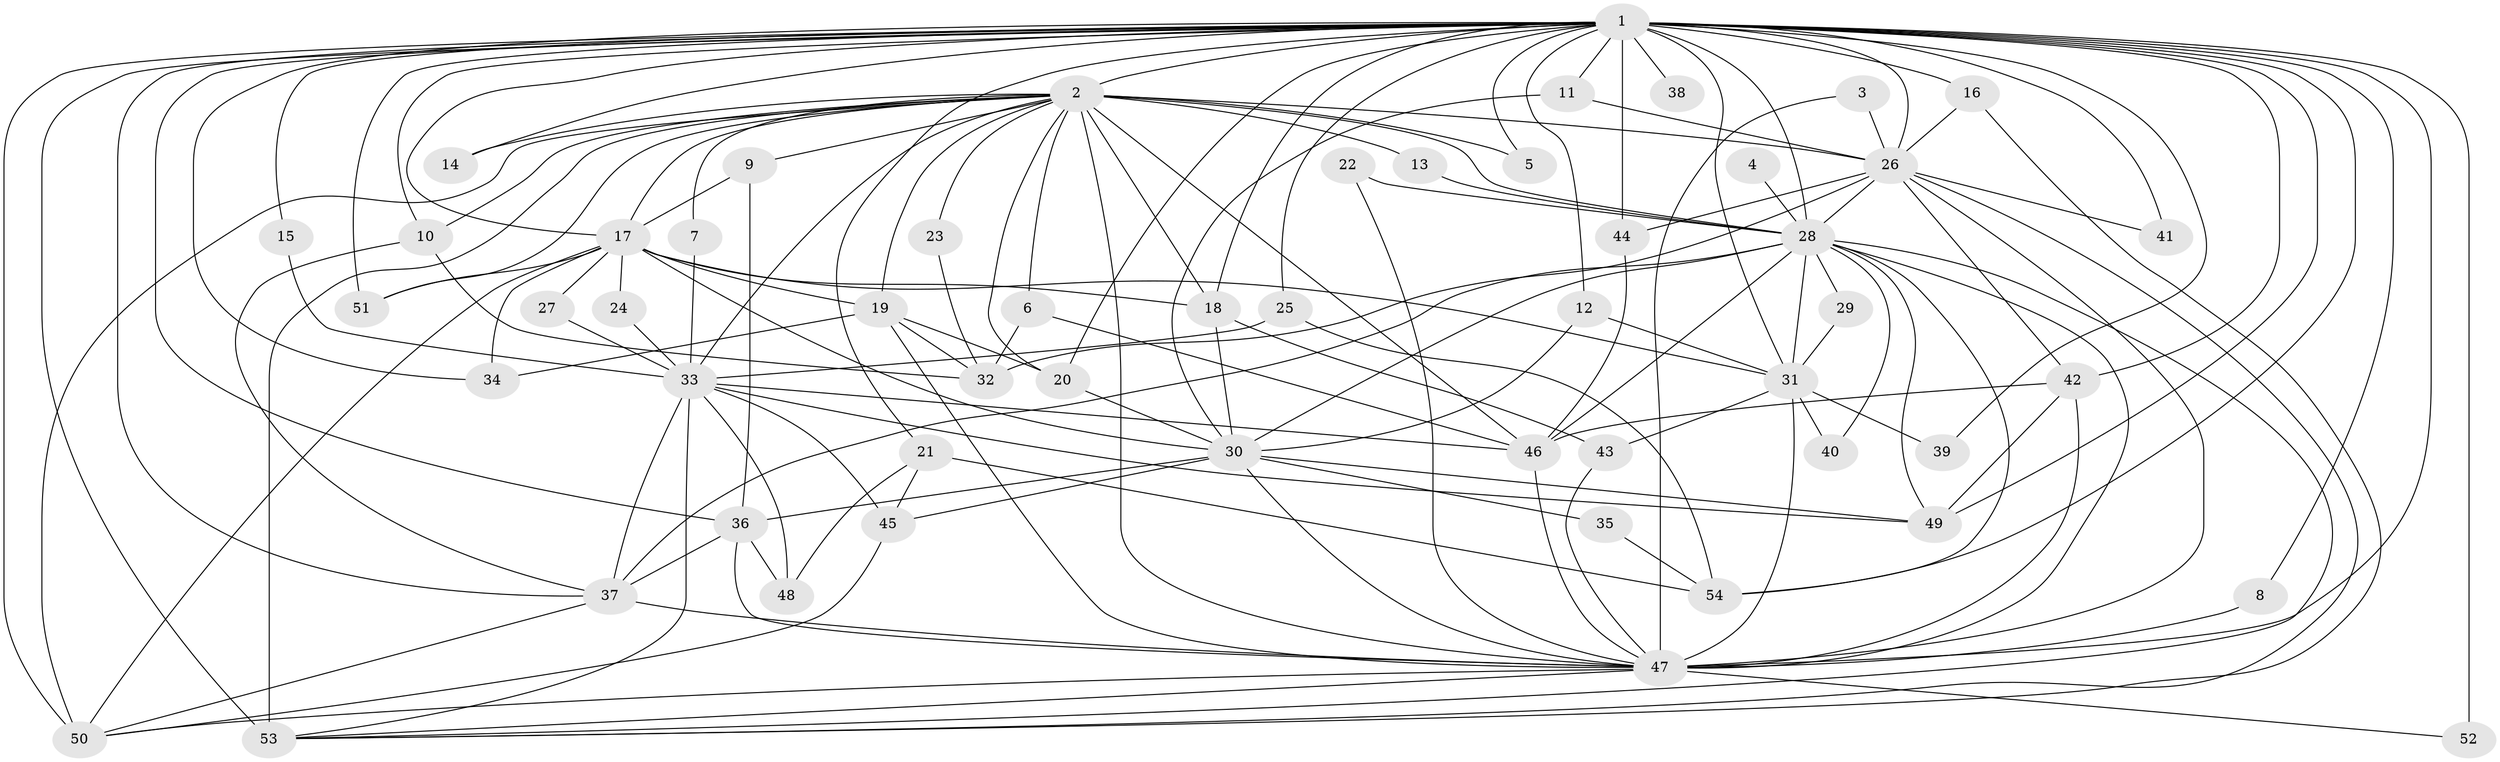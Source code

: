 // original degree distribution, {15: 0.027777777777777776, 24: 0.009259259259259259, 23: 0.009259259259259259, 18: 0.009259259259259259, 11: 0.018518518518518517, 17: 0.009259259259259259, 22: 0.009259259259259259, 20: 0.009259259259259259, 8: 0.027777777777777776, 2: 0.49074074074074076, 3: 0.19444444444444445, 4: 0.1111111111111111, 6: 0.027777777777777776, 5: 0.037037037037037035, 12: 0.009259259259259259}
// Generated by graph-tools (version 1.1) at 2025/49/03/09/25 03:49:38]
// undirected, 54 vertices, 146 edges
graph export_dot {
graph [start="1"]
  node [color=gray90,style=filled];
  1;
  2;
  3;
  4;
  5;
  6;
  7;
  8;
  9;
  10;
  11;
  12;
  13;
  14;
  15;
  16;
  17;
  18;
  19;
  20;
  21;
  22;
  23;
  24;
  25;
  26;
  27;
  28;
  29;
  30;
  31;
  32;
  33;
  34;
  35;
  36;
  37;
  38;
  39;
  40;
  41;
  42;
  43;
  44;
  45;
  46;
  47;
  48;
  49;
  50;
  51;
  52;
  53;
  54;
  1 -- 2 [weight=8.0];
  1 -- 5 [weight=1.0];
  1 -- 8 [weight=1.0];
  1 -- 10 [weight=1.0];
  1 -- 11 [weight=1.0];
  1 -- 12 [weight=1.0];
  1 -- 14 [weight=1.0];
  1 -- 15 [weight=1.0];
  1 -- 16 [weight=2.0];
  1 -- 17 [weight=1.0];
  1 -- 18 [weight=1.0];
  1 -- 20 [weight=1.0];
  1 -- 21 [weight=1.0];
  1 -- 25 [weight=1.0];
  1 -- 26 [weight=4.0];
  1 -- 28 [weight=5.0];
  1 -- 31 [weight=1.0];
  1 -- 34 [weight=1.0];
  1 -- 36 [weight=1.0];
  1 -- 37 [weight=1.0];
  1 -- 38 [weight=2.0];
  1 -- 39 [weight=2.0];
  1 -- 41 [weight=1.0];
  1 -- 42 [weight=1.0];
  1 -- 44 [weight=1.0];
  1 -- 47 [weight=4.0];
  1 -- 49 [weight=2.0];
  1 -- 50 [weight=1.0];
  1 -- 51 [weight=1.0];
  1 -- 52 [weight=2.0];
  1 -- 53 [weight=4.0];
  1 -- 54 [weight=1.0];
  2 -- 5 [weight=1.0];
  2 -- 6 [weight=1.0];
  2 -- 7 [weight=1.0];
  2 -- 9 [weight=1.0];
  2 -- 10 [weight=1.0];
  2 -- 13 [weight=1.0];
  2 -- 14 [weight=1.0];
  2 -- 17 [weight=1.0];
  2 -- 18 [weight=1.0];
  2 -- 19 [weight=1.0];
  2 -- 20 [weight=1.0];
  2 -- 23 [weight=1.0];
  2 -- 26 [weight=2.0];
  2 -- 28 [weight=2.0];
  2 -- 33 [weight=1.0];
  2 -- 46 [weight=1.0];
  2 -- 47 [weight=2.0];
  2 -- 50 [weight=1.0];
  2 -- 51 [weight=1.0];
  2 -- 53 [weight=2.0];
  3 -- 26 [weight=1.0];
  3 -- 47 [weight=1.0];
  4 -- 28 [weight=1.0];
  6 -- 32 [weight=1.0];
  6 -- 46 [weight=1.0];
  7 -- 33 [weight=1.0];
  8 -- 47 [weight=1.0];
  9 -- 17 [weight=1.0];
  9 -- 36 [weight=1.0];
  10 -- 32 [weight=1.0];
  10 -- 37 [weight=1.0];
  11 -- 26 [weight=1.0];
  11 -- 30 [weight=1.0];
  12 -- 30 [weight=1.0];
  12 -- 31 [weight=1.0];
  13 -- 28 [weight=1.0];
  15 -- 33 [weight=1.0];
  16 -- 26 [weight=1.0];
  16 -- 53 [weight=1.0];
  17 -- 18 [weight=1.0];
  17 -- 19 [weight=1.0];
  17 -- 24 [weight=1.0];
  17 -- 27 [weight=1.0];
  17 -- 30 [weight=1.0];
  17 -- 31 [weight=1.0];
  17 -- 34 [weight=1.0];
  17 -- 50 [weight=2.0];
  17 -- 51 [weight=1.0];
  18 -- 30 [weight=1.0];
  18 -- 43 [weight=1.0];
  19 -- 20 [weight=1.0];
  19 -- 32 [weight=1.0];
  19 -- 34 [weight=1.0];
  19 -- 47 [weight=1.0];
  20 -- 30 [weight=1.0];
  21 -- 45 [weight=1.0];
  21 -- 48 [weight=1.0];
  21 -- 54 [weight=1.0];
  22 -- 28 [weight=1.0];
  22 -- 47 [weight=1.0];
  23 -- 32 [weight=1.0];
  24 -- 33 [weight=1.0];
  25 -- 33 [weight=1.0];
  25 -- 54 [weight=1.0];
  26 -- 28 [weight=1.0];
  26 -- 32 [weight=2.0];
  26 -- 41 [weight=1.0];
  26 -- 42 [weight=1.0];
  26 -- 44 [weight=2.0];
  26 -- 47 [weight=1.0];
  26 -- 53 [weight=1.0];
  27 -- 33 [weight=1.0];
  28 -- 29 [weight=1.0];
  28 -- 30 [weight=1.0];
  28 -- 31 [weight=2.0];
  28 -- 37 [weight=1.0];
  28 -- 40 [weight=1.0];
  28 -- 46 [weight=2.0];
  28 -- 47 [weight=1.0];
  28 -- 49 [weight=1.0];
  28 -- 53 [weight=1.0];
  28 -- 54 [weight=1.0];
  29 -- 31 [weight=1.0];
  30 -- 35 [weight=1.0];
  30 -- 36 [weight=1.0];
  30 -- 45 [weight=1.0];
  30 -- 47 [weight=1.0];
  30 -- 49 [weight=1.0];
  31 -- 39 [weight=1.0];
  31 -- 40 [weight=1.0];
  31 -- 43 [weight=1.0];
  31 -- 47 [weight=2.0];
  33 -- 37 [weight=1.0];
  33 -- 45 [weight=1.0];
  33 -- 46 [weight=1.0];
  33 -- 48 [weight=1.0];
  33 -- 49 [weight=1.0];
  33 -- 53 [weight=1.0];
  35 -- 54 [weight=1.0];
  36 -- 37 [weight=1.0];
  36 -- 47 [weight=1.0];
  36 -- 48 [weight=1.0];
  37 -- 47 [weight=1.0];
  37 -- 50 [weight=1.0];
  42 -- 46 [weight=1.0];
  42 -- 47 [weight=1.0];
  42 -- 49 [weight=1.0];
  43 -- 47 [weight=1.0];
  44 -- 46 [weight=1.0];
  45 -- 50 [weight=1.0];
  46 -- 47 [weight=1.0];
  47 -- 50 [weight=1.0];
  47 -- 52 [weight=1.0];
  47 -- 53 [weight=1.0];
}
